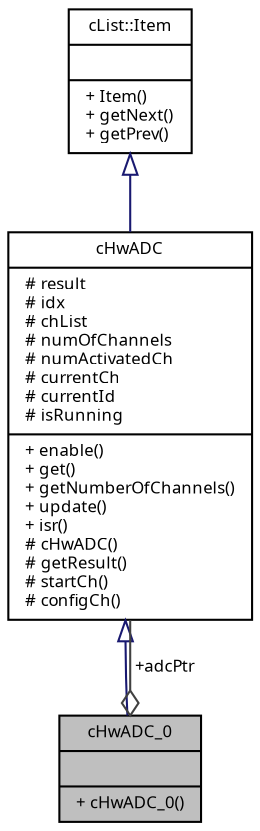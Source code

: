 digraph "cHwADC_0"
{
  edge [fontname="Sans",fontsize="8",labelfontname="Sans",labelfontsize="8"];
  node [fontname="Sans",fontsize="8",shape=record];
  Node1 [label="{cHwADC_0\n||+ cHwADC_0()\l}",height=0.2,width=0.4,color="black", fillcolor="grey75", style="filled", fontcolor="black"];
  Node2 -> Node1 [dir="back",color="midnightblue",fontsize="8",style="solid",arrowtail="onormal",fontname="Sans"];
  Node2 [label="{cHwADC\n|# result\l# idx\l# chList\l# numOfChannels\l# numActivatedCh\l# currentCh\l# currentId\l# isRunning\l|+ enable()\l+ get()\l+ getNumberOfChannels()\l+ update()\l+ isr()\l# cHwADC()\l# getResult()\l# startCh()\l# configCh()\l}",height=0.2,width=0.4,color="black", fillcolor="white", style="filled",URL="$classc_hw_a_d_c.html",tooltip="Abstract class supporting the analog to digital converter (ADC) "];
  Node3 -> Node2 [dir="back",color="midnightblue",fontsize="8",style="solid",arrowtail="onormal",fontname="Sans"];
  Node3 [label="{cList::Item\n||+ Item()\l+ getNext()\l+ getPrev()\l}",height=0.2,width=0.4,color="black", fillcolor="white", style="filled",URL="$classc_list_1_1_item.html",tooltip="Base class for list items. "];
  Node2 -> Node1 [color="grey25",fontsize="8",style="solid",label=" +adcPtr" ,arrowhead="odiamond",fontname="Sans"];
}

